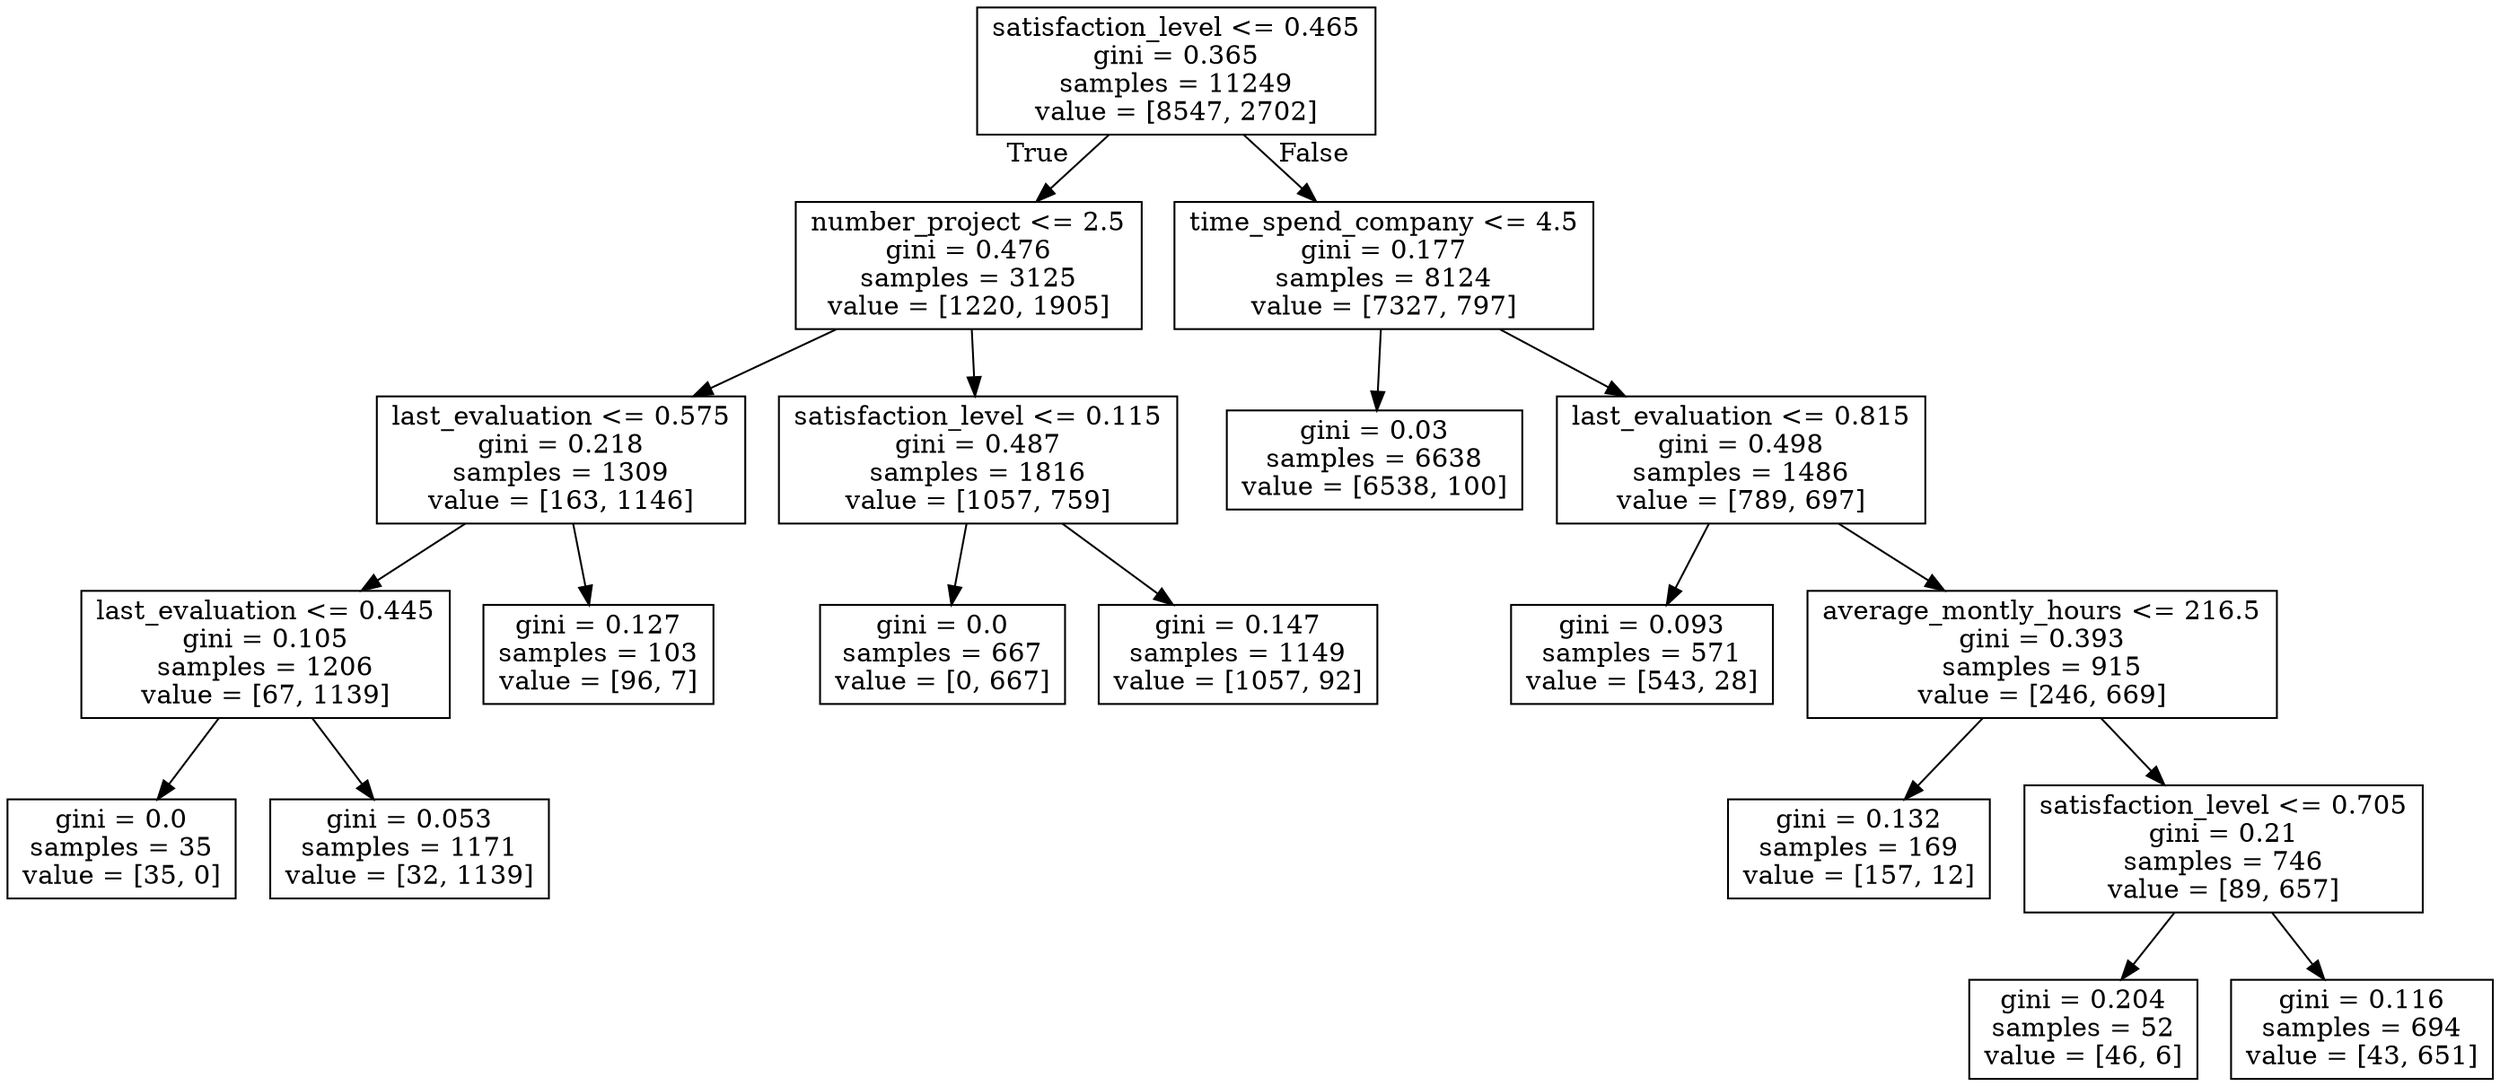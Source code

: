 digraph Tree {
node [shape=box] ;
0 [label="satisfaction_level <= 0.465\ngini = 0.365\nsamples = 11249\nvalue = [8547, 2702]"] ;
1 [label="number_project <= 2.5\ngini = 0.476\nsamples = 3125\nvalue = [1220, 1905]"] ;
0 -> 1 [labeldistance=2.5, labelangle=45, headlabel="True"] ;
7 [label="last_evaluation <= 0.575\ngini = 0.218\nsamples = 1309\nvalue = [163, 1146]"] ;
1 -> 7 ;
13 [label="last_evaluation <= 0.445\ngini = 0.105\nsamples = 1206\nvalue = [67, 1139]"] ;
7 -> 13 ;
17 [label="gini = 0.0\nsamples = 35\nvalue = [35, 0]"] ;
13 -> 17 ;
18 [label="gini = 0.053\nsamples = 1171\nvalue = [32, 1139]"] ;
13 -> 18 ;
14 [label="gini = 0.127\nsamples = 103\nvalue = [96, 7]"] ;
7 -> 14 ;
8 [label="satisfaction_level <= 0.115\ngini = 0.487\nsamples = 1816\nvalue = [1057, 759]"] ;
1 -> 8 ;
9 [label="gini = 0.0\nsamples = 667\nvalue = [0, 667]"] ;
8 -> 9 ;
10 [label="gini = 0.147\nsamples = 1149\nvalue = [1057, 92]"] ;
8 -> 10 ;
2 [label="time_spend_company <= 4.5\ngini = 0.177\nsamples = 8124\nvalue = [7327, 797]"] ;
0 -> 2 [labeldistance=2.5, labelangle=-45, headlabel="False"] ;
3 [label="gini = 0.03\nsamples = 6638\nvalue = [6538, 100]"] ;
2 -> 3 ;
4 [label="last_evaluation <= 0.815\ngini = 0.498\nsamples = 1486\nvalue = [789, 697]"] ;
2 -> 4 ;
5 [label="gini = 0.093\nsamples = 571\nvalue = [543, 28]"] ;
4 -> 5 ;
6 [label="average_montly_hours <= 216.5\ngini = 0.393\nsamples = 915\nvalue = [246, 669]"] ;
4 -> 6 ;
11 [label="gini = 0.132\nsamples = 169\nvalue = [157, 12]"] ;
6 -> 11 ;
12 [label="satisfaction_level <= 0.705\ngini = 0.21\nsamples = 746\nvalue = [89, 657]"] ;
6 -> 12 ;
15 [label="gini = 0.204\nsamples = 52\nvalue = [46, 6]"] ;
12 -> 15 ;
16 [label="gini = 0.116\nsamples = 694\nvalue = [43, 651]"] ;
12 -> 16 ;
}